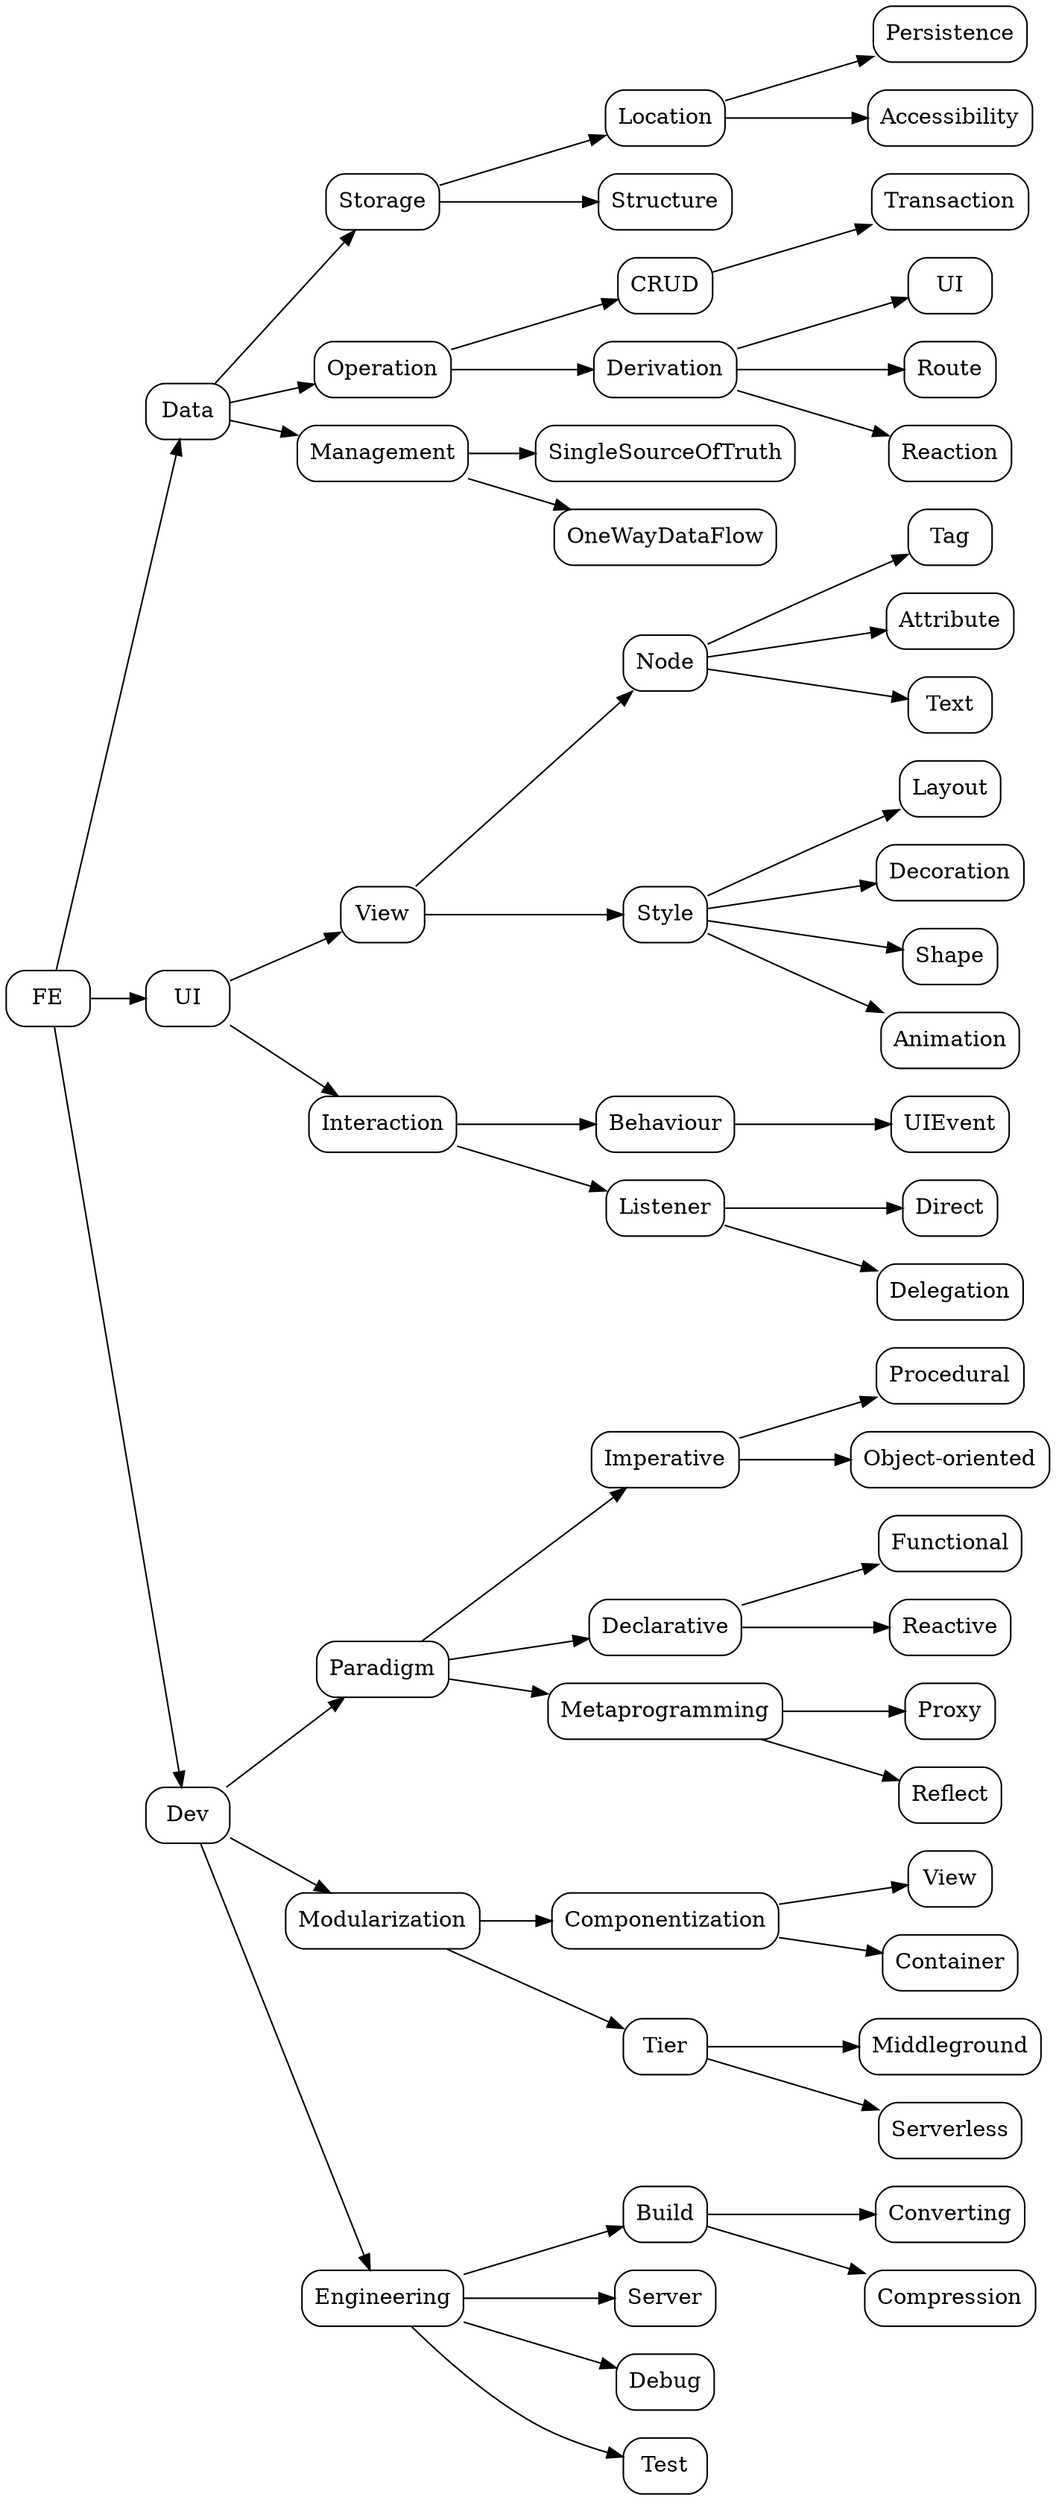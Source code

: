 digraph FE{
  rankdir=LR
  node [shape="box",style="rounded"]
  {
    "Data.Data"[label="Data"]
    "UI.UI"[label="UI"]
    "Dev.Dev"[label="Dev"]
  }

  FE->{"Data.Data","UI.UI","Dev.Dev"}

  // Data
  {
    "Data.Storage"[label="Storage"]
      "Data.Location"[label="Location"]
        "Data.Persistence"[label="Persistence"]
        "Data.Accessibility"[label="Accessibility"]
      "Data.Structure"[label="Structure"]
    "Data.Operation"[label="Operation"]
      "Data.CRUD"[label="CRUD"]
      "Data.Transaction"[label="Transaction"]
      "Data.Derivation"[label="Derivation"]
        "Data.UI"[label="UI"]
        "Data.Route"[label="Route"]
        "Data.Reaction"[label="Reaction"]
    "Data.Management"[label="Management"]
      "Data.SingleSourceOfTruth"[label="SingleSourceOfTruth"]
      "Data.OneWayDataFlow"[label="OneWayDataFlow"]
  }

  {"Data.Data"}->{"Data.Storage","Data.Operation","Data.Management"}
    {"Data.Storage"}->{"Data.Location","Data.Structure"}
      {"Data.Location"}->{"Data.Persistence","Data.Accessibility"}
    {"Data.Operation"}->{"Data.CRUD","Data.Derivation"}
      {"Data.CRUD"}->{"Data.Transaction"}
      {"Data.Derivation"}->{"Data.UI","Data.Route","Data.Reaction"}
    {"Data.Management"}->{"Data.SingleSourceOfTruth","Data.OneWayDataFlow"}


  // UI
  {
    "UI.View"[label="View"]
      "UI.Node"[label="Node"]
        "UI.Tag"[label="Tag"]
        "UI.Attribute"[label="Attribute"]
        "UI.Text"[label="Text"]
      "UI.Style"[label="Style"]
        "UI.Layout"[label="Layout"]
        "UI.Decoration"[label="Decoration"]
        "UI.Shape"[label="Shape"]
        "UI.Animation"[label="Animation"]
    "UI.Interaction"[label="Interaction"]
      "UI.Behaviour"[label="Behaviour"]
        "UI.UIEvent"[label="UIEvent"]
      "UI.Listener"[label="Listener"]
        "UI.Direct"[label="Direct"]
        "UI.Delegation"[label="Delegation"]
  }

  {"UI.UI"}->{"UI.View","UI.Interaction"}
    {"UI.View"}->{"UI.Node","UI.Style"}
      {"UI.Node"}->{"UI.Tag","UI.Attribute","UI.Text"}
      {"UI.Style"}->{"UI.Layout","UI.Decoration","UI.Shape","UI.Animation"}
    {"UI.Interaction"}->{"UI.Behaviour","UI.Listener"}
      {"UI.Behaviour"}->{"UI.UIEvent"}
      {"UI.Listener"}->{"UI.Direct","UI.Delegation"}

  // Dev
  {
    "Dev.Paradigm"[label="Paradigm"]
      "Dev.Imperative"[label="Imperative"]
        "Dev.Procedural"[label="Procedural"]
        "Dev.Object-oriented"[label="Object-oriented"]
      "Dev.Declarative"[label="Declarative"]
        "Dev.Functional"[label="Functional"]
        "Dev.Reactive"[label="Reactive"]
      "Dev.Metaprogramming"[label="Metaprogramming"]
        "Dev.Proxy"[label="Proxy"]
        "Dev.Reflect"[label="Reflect"]
    "Dev.Modularization"[label="Modularization"]
      "Dev.Componentization"[label="Componentization"]
        "Dev.View"[label="View"]
        "Dev.Container"[label="Container"]
      "Dev.Tier"[label="Tier"]
        "Dev.Middleground"[label="Middleground"]
        "Dev.Serverless"[label="Serverless"]
    "Dev.Engineering"[label="Engineering"]
      "Dev.Build"[label="Build"]
        "Dev.Converting"[label="Converting"]
        "Dev.Compression"[label="Compression"]
      "Dev.Server"[label="Server"]
      "Dev.Debug"[label="Debug"]
      "Dev.Test"[label="Test"]
  }

  {"Dev.Dev"}->{"Dev.Paradigm","Dev.Modularization","Dev.Engineering"}
    {"Dev.Paradigm"}->{"Dev.Imperative","Dev.Declarative","Dev.Metaprogramming"}
      {"Dev.Imperative"}->{"Dev.Procedural","Dev.Object-oriented"}
      {"Dev.Declarative"}->{"Dev.Functional","Dev.Reactive"}
      {"Dev.Metaprogramming"}->{"Dev.Proxy","Dev.Reflect"}
    {"Dev.Modularization"}->{"Dev.Componentization","Dev.Tier"}
      {"Dev.Componentization"}->{"Dev.View","Dev.Container"}
      {"Dev.Tier"}->{"Dev.Middleground","Dev.Serverless"}
    {"Dev.Engineering"}->{"Dev.Build","Dev.Server","Dev.Debug","Dev.Test"}
      {"Dev.Build"}->{"Dev.Converting","Dev.Compression"}
}
